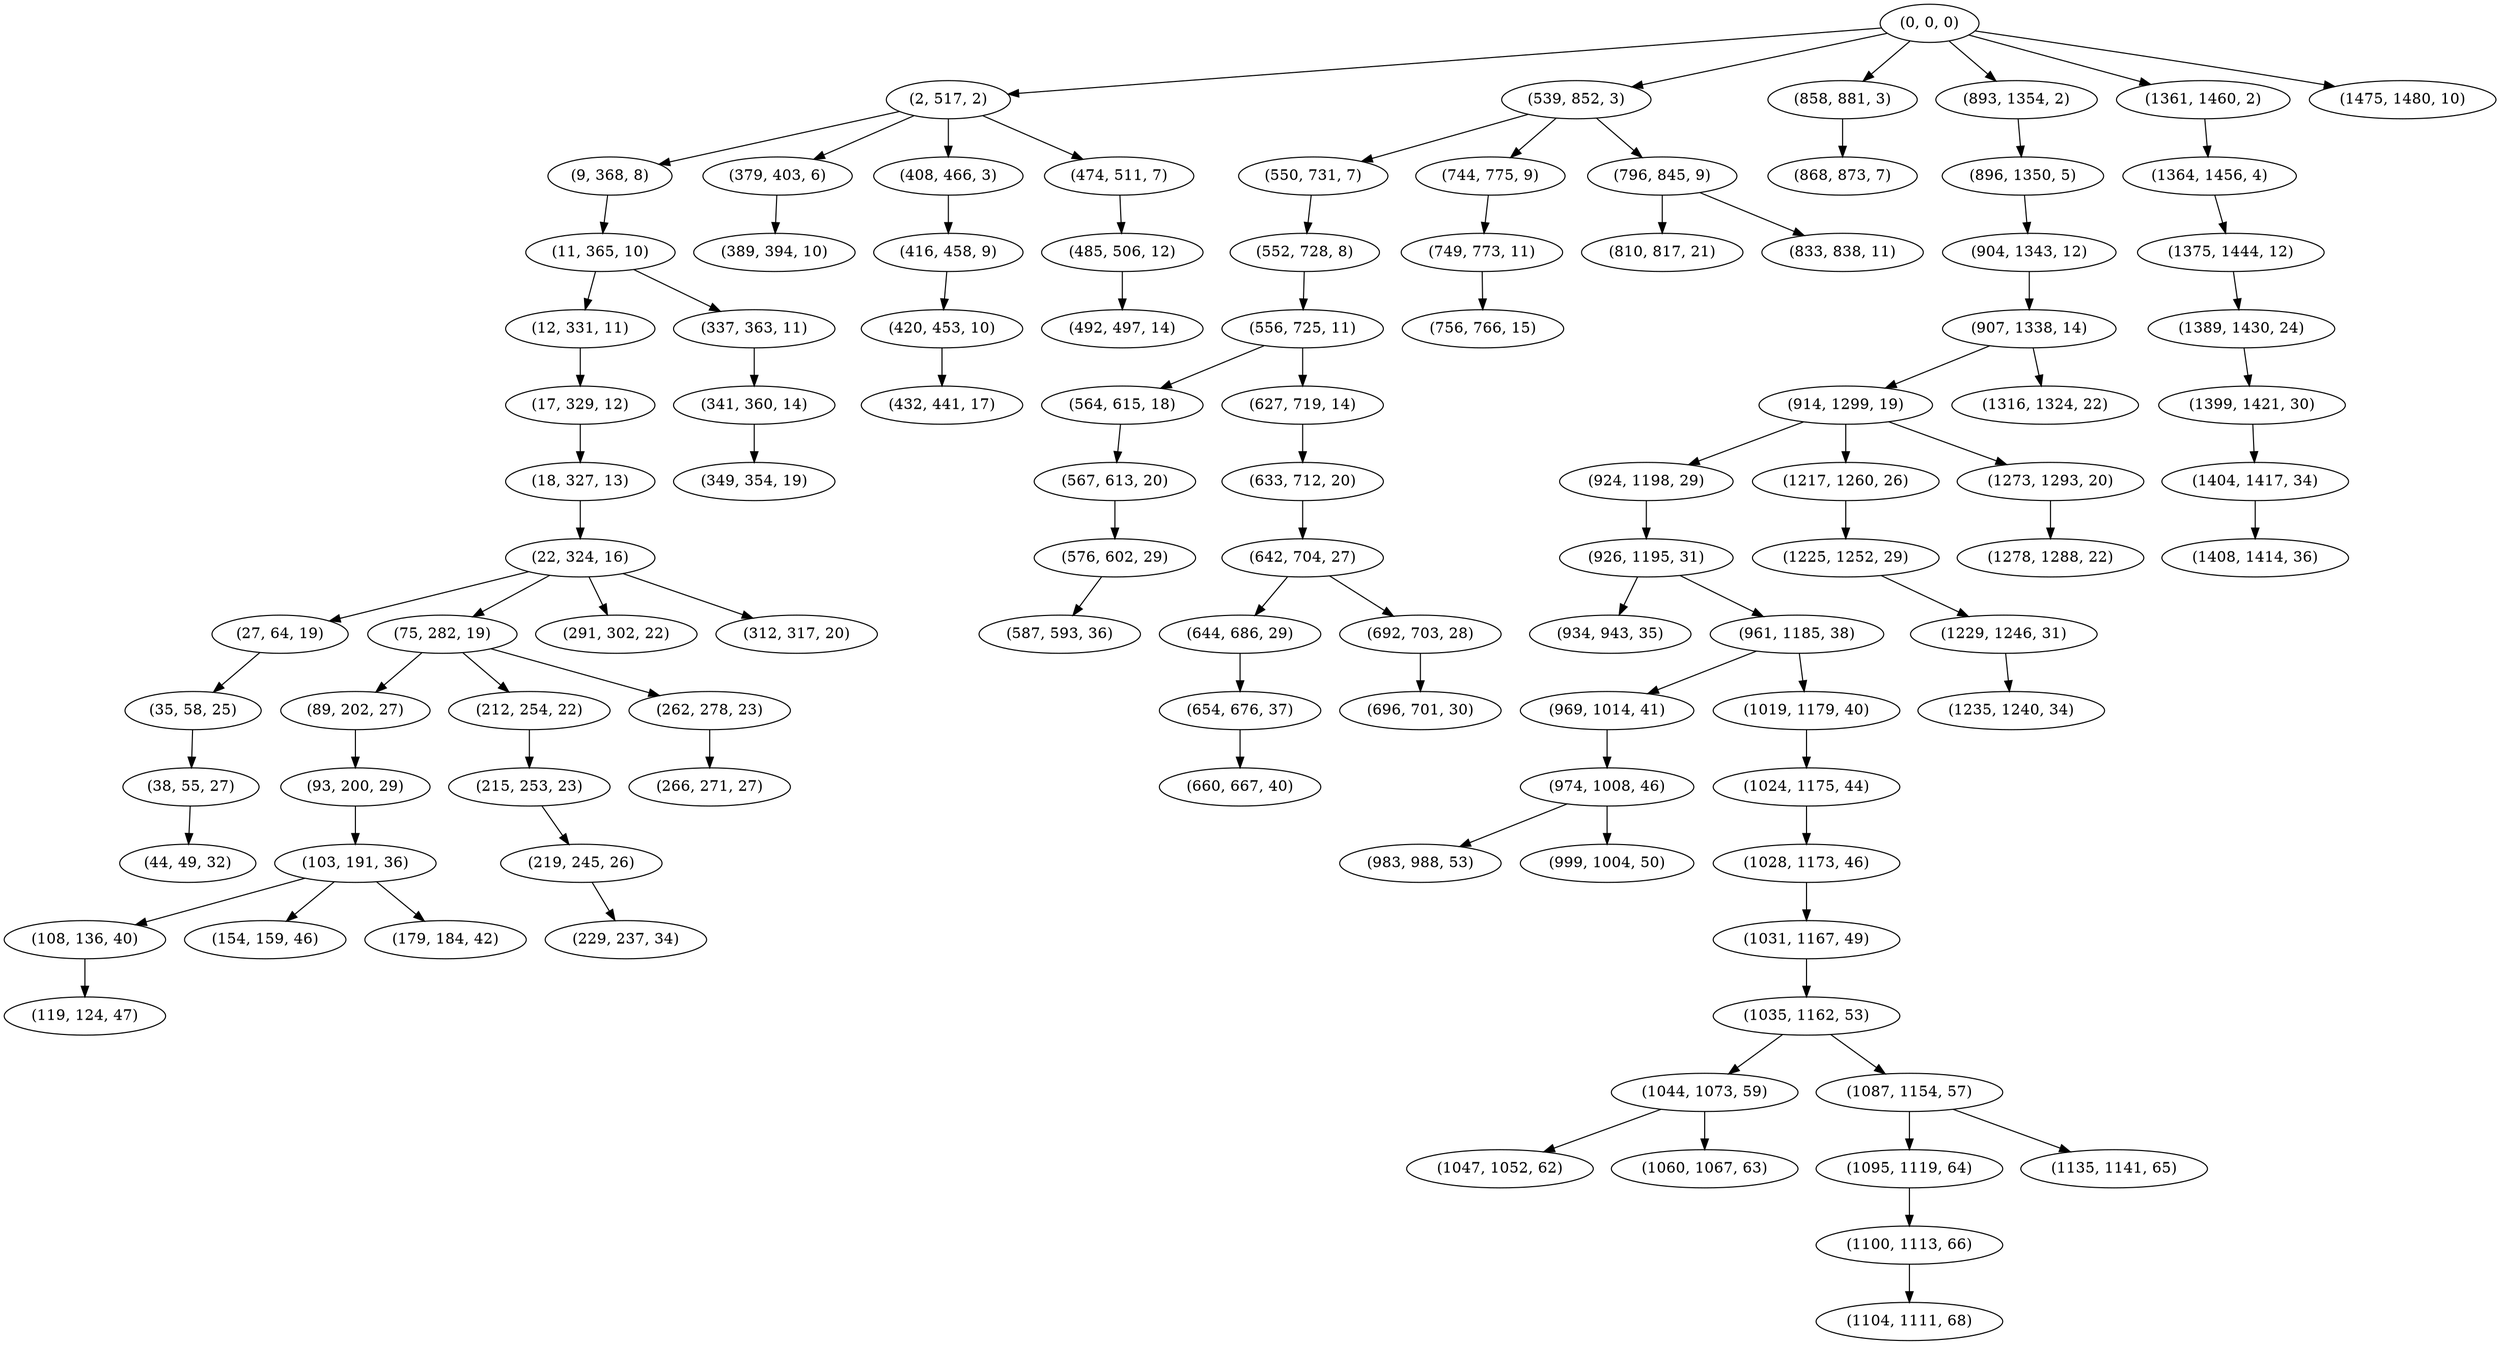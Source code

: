 digraph tree {
    "(0, 0, 0)";
    "(2, 517, 2)";
    "(9, 368, 8)";
    "(11, 365, 10)";
    "(12, 331, 11)";
    "(17, 329, 12)";
    "(18, 327, 13)";
    "(22, 324, 16)";
    "(27, 64, 19)";
    "(35, 58, 25)";
    "(38, 55, 27)";
    "(44, 49, 32)";
    "(75, 282, 19)";
    "(89, 202, 27)";
    "(93, 200, 29)";
    "(103, 191, 36)";
    "(108, 136, 40)";
    "(119, 124, 47)";
    "(154, 159, 46)";
    "(179, 184, 42)";
    "(212, 254, 22)";
    "(215, 253, 23)";
    "(219, 245, 26)";
    "(229, 237, 34)";
    "(262, 278, 23)";
    "(266, 271, 27)";
    "(291, 302, 22)";
    "(312, 317, 20)";
    "(337, 363, 11)";
    "(341, 360, 14)";
    "(349, 354, 19)";
    "(379, 403, 6)";
    "(389, 394, 10)";
    "(408, 466, 3)";
    "(416, 458, 9)";
    "(420, 453, 10)";
    "(432, 441, 17)";
    "(474, 511, 7)";
    "(485, 506, 12)";
    "(492, 497, 14)";
    "(539, 852, 3)";
    "(550, 731, 7)";
    "(552, 728, 8)";
    "(556, 725, 11)";
    "(564, 615, 18)";
    "(567, 613, 20)";
    "(576, 602, 29)";
    "(587, 593, 36)";
    "(627, 719, 14)";
    "(633, 712, 20)";
    "(642, 704, 27)";
    "(644, 686, 29)";
    "(654, 676, 37)";
    "(660, 667, 40)";
    "(692, 703, 28)";
    "(696, 701, 30)";
    "(744, 775, 9)";
    "(749, 773, 11)";
    "(756, 766, 15)";
    "(796, 845, 9)";
    "(810, 817, 21)";
    "(833, 838, 11)";
    "(858, 881, 3)";
    "(868, 873, 7)";
    "(893, 1354, 2)";
    "(896, 1350, 5)";
    "(904, 1343, 12)";
    "(907, 1338, 14)";
    "(914, 1299, 19)";
    "(924, 1198, 29)";
    "(926, 1195, 31)";
    "(934, 943, 35)";
    "(961, 1185, 38)";
    "(969, 1014, 41)";
    "(974, 1008, 46)";
    "(983, 988, 53)";
    "(999, 1004, 50)";
    "(1019, 1179, 40)";
    "(1024, 1175, 44)";
    "(1028, 1173, 46)";
    "(1031, 1167, 49)";
    "(1035, 1162, 53)";
    "(1044, 1073, 59)";
    "(1047, 1052, 62)";
    "(1060, 1067, 63)";
    "(1087, 1154, 57)";
    "(1095, 1119, 64)";
    "(1100, 1113, 66)";
    "(1104, 1111, 68)";
    "(1135, 1141, 65)";
    "(1217, 1260, 26)";
    "(1225, 1252, 29)";
    "(1229, 1246, 31)";
    "(1235, 1240, 34)";
    "(1273, 1293, 20)";
    "(1278, 1288, 22)";
    "(1316, 1324, 22)";
    "(1361, 1460, 2)";
    "(1364, 1456, 4)";
    "(1375, 1444, 12)";
    "(1389, 1430, 24)";
    "(1399, 1421, 30)";
    "(1404, 1417, 34)";
    "(1408, 1414, 36)";
    "(1475, 1480, 10)";
    "(0, 0, 0)" -> "(2, 517, 2)";
    "(0, 0, 0)" -> "(539, 852, 3)";
    "(0, 0, 0)" -> "(858, 881, 3)";
    "(0, 0, 0)" -> "(893, 1354, 2)";
    "(0, 0, 0)" -> "(1361, 1460, 2)";
    "(0, 0, 0)" -> "(1475, 1480, 10)";
    "(2, 517, 2)" -> "(9, 368, 8)";
    "(2, 517, 2)" -> "(379, 403, 6)";
    "(2, 517, 2)" -> "(408, 466, 3)";
    "(2, 517, 2)" -> "(474, 511, 7)";
    "(9, 368, 8)" -> "(11, 365, 10)";
    "(11, 365, 10)" -> "(12, 331, 11)";
    "(11, 365, 10)" -> "(337, 363, 11)";
    "(12, 331, 11)" -> "(17, 329, 12)";
    "(17, 329, 12)" -> "(18, 327, 13)";
    "(18, 327, 13)" -> "(22, 324, 16)";
    "(22, 324, 16)" -> "(27, 64, 19)";
    "(22, 324, 16)" -> "(75, 282, 19)";
    "(22, 324, 16)" -> "(291, 302, 22)";
    "(22, 324, 16)" -> "(312, 317, 20)";
    "(27, 64, 19)" -> "(35, 58, 25)";
    "(35, 58, 25)" -> "(38, 55, 27)";
    "(38, 55, 27)" -> "(44, 49, 32)";
    "(75, 282, 19)" -> "(89, 202, 27)";
    "(75, 282, 19)" -> "(212, 254, 22)";
    "(75, 282, 19)" -> "(262, 278, 23)";
    "(89, 202, 27)" -> "(93, 200, 29)";
    "(93, 200, 29)" -> "(103, 191, 36)";
    "(103, 191, 36)" -> "(108, 136, 40)";
    "(103, 191, 36)" -> "(154, 159, 46)";
    "(103, 191, 36)" -> "(179, 184, 42)";
    "(108, 136, 40)" -> "(119, 124, 47)";
    "(212, 254, 22)" -> "(215, 253, 23)";
    "(215, 253, 23)" -> "(219, 245, 26)";
    "(219, 245, 26)" -> "(229, 237, 34)";
    "(262, 278, 23)" -> "(266, 271, 27)";
    "(337, 363, 11)" -> "(341, 360, 14)";
    "(341, 360, 14)" -> "(349, 354, 19)";
    "(379, 403, 6)" -> "(389, 394, 10)";
    "(408, 466, 3)" -> "(416, 458, 9)";
    "(416, 458, 9)" -> "(420, 453, 10)";
    "(420, 453, 10)" -> "(432, 441, 17)";
    "(474, 511, 7)" -> "(485, 506, 12)";
    "(485, 506, 12)" -> "(492, 497, 14)";
    "(539, 852, 3)" -> "(550, 731, 7)";
    "(539, 852, 3)" -> "(744, 775, 9)";
    "(539, 852, 3)" -> "(796, 845, 9)";
    "(550, 731, 7)" -> "(552, 728, 8)";
    "(552, 728, 8)" -> "(556, 725, 11)";
    "(556, 725, 11)" -> "(564, 615, 18)";
    "(556, 725, 11)" -> "(627, 719, 14)";
    "(564, 615, 18)" -> "(567, 613, 20)";
    "(567, 613, 20)" -> "(576, 602, 29)";
    "(576, 602, 29)" -> "(587, 593, 36)";
    "(627, 719, 14)" -> "(633, 712, 20)";
    "(633, 712, 20)" -> "(642, 704, 27)";
    "(642, 704, 27)" -> "(644, 686, 29)";
    "(642, 704, 27)" -> "(692, 703, 28)";
    "(644, 686, 29)" -> "(654, 676, 37)";
    "(654, 676, 37)" -> "(660, 667, 40)";
    "(692, 703, 28)" -> "(696, 701, 30)";
    "(744, 775, 9)" -> "(749, 773, 11)";
    "(749, 773, 11)" -> "(756, 766, 15)";
    "(796, 845, 9)" -> "(810, 817, 21)";
    "(796, 845, 9)" -> "(833, 838, 11)";
    "(858, 881, 3)" -> "(868, 873, 7)";
    "(893, 1354, 2)" -> "(896, 1350, 5)";
    "(896, 1350, 5)" -> "(904, 1343, 12)";
    "(904, 1343, 12)" -> "(907, 1338, 14)";
    "(907, 1338, 14)" -> "(914, 1299, 19)";
    "(907, 1338, 14)" -> "(1316, 1324, 22)";
    "(914, 1299, 19)" -> "(924, 1198, 29)";
    "(914, 1299, 19)" -> "(1217, 1260, 26)";
    "(914, 1299, 19)" -> "(1273, 1293, 20)";
    "(924, 1198, 29)" -> "(926, 1195, 31)";
    "(926, 1195, 31)" -> "(934, 943, 35)";
    "(926, 1195, 31)" -> "(961, 1185, 38)";
    "(961, 1185, 38)" -> "(969, 1014, 41)";
    "(961, 1185, 38)" -> "(1019, 1179, 40)";
    "(969, 1014, 41)" -> "(974, 1008, 46)";
    "(974, 1008, 46)" -> "(983, 988, 53)";
    "(974, 1008, 46)" -> "(999, 1004, 50)";
    "(1019, 1179, 40)" -> "(1024, 1175, 44)";
    "(1024, 1175, 44)" -> "(1028, 1173, 46)";
    "(1028, 1173, 46)" -> "(1031, 1167, 49)";
    "(1031, 1167, 49)" -> "(1035, 1162, 53)";
    "(1035, 1162, 53)" -> "(1044, 1073, 59)";
    "(1035, 1162, 53)" -> "(1087, 1154, 57)";
    "(1044, 1073, 59)" -> "(1047, 1052, 62)";
    "(1044, 1073, 59)" -> "(1060, 1067, 63)";
    "(1087, 1154, 57)" -> "(1095, 1119, 64)";
    "(1087, 1154, 57)" -> "(1135, 1141, 65)";
    "(1095, 1119, 64)" -> "(1100, 1113, 66)";
    "(1100, 1113, 66)" -> "(1104, 1111, 68)";
    "(1217, 1260, 26)" -> "(1225, 1252, 29)";
    "(1225, 1252, 29)" -> "(1229, 1246, 31)";
    "(1229, 1246, 31)" -> "(1235, 1240, 34)";
    "(1273, 1293, 20)" -> "(1278, 1288, 22)";
    "(1361, 1460, 2)" -> "(1364, 1456, 4)";
    "(1364, 1456, 4)" -> "(1375, 1444, 12)";
    "(1375, 1444, 12)" -> "(1389, 1430, 24)";
    "(1389, 1430, 24)" -> "(1399, 1421, 30)";
    "(1399, 1421, 30)" -> "(1404, 1417, 34)";
    "(1404, 1417, 34)" -> "(1408, 1414, 36)";
}
